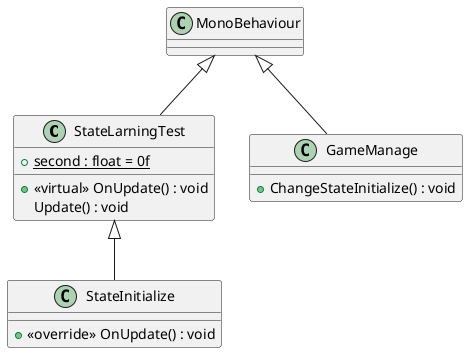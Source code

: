 @startuml
class StateLarningTest {
    + <<virtual>> OnUpdate() : void
    + {static} second : float = 0f
    Update() : void
}
class StateInitialize {
    + <<override>> OnUpdate() : void
}
class GameManage {
    + ChangeStateInitialize() : void
}
MonoBehaviour <|-- StateLarningTest
StateLarningTest <|-- StateInitialize
MonoBehaviour <|-- GameManage
@enduml
